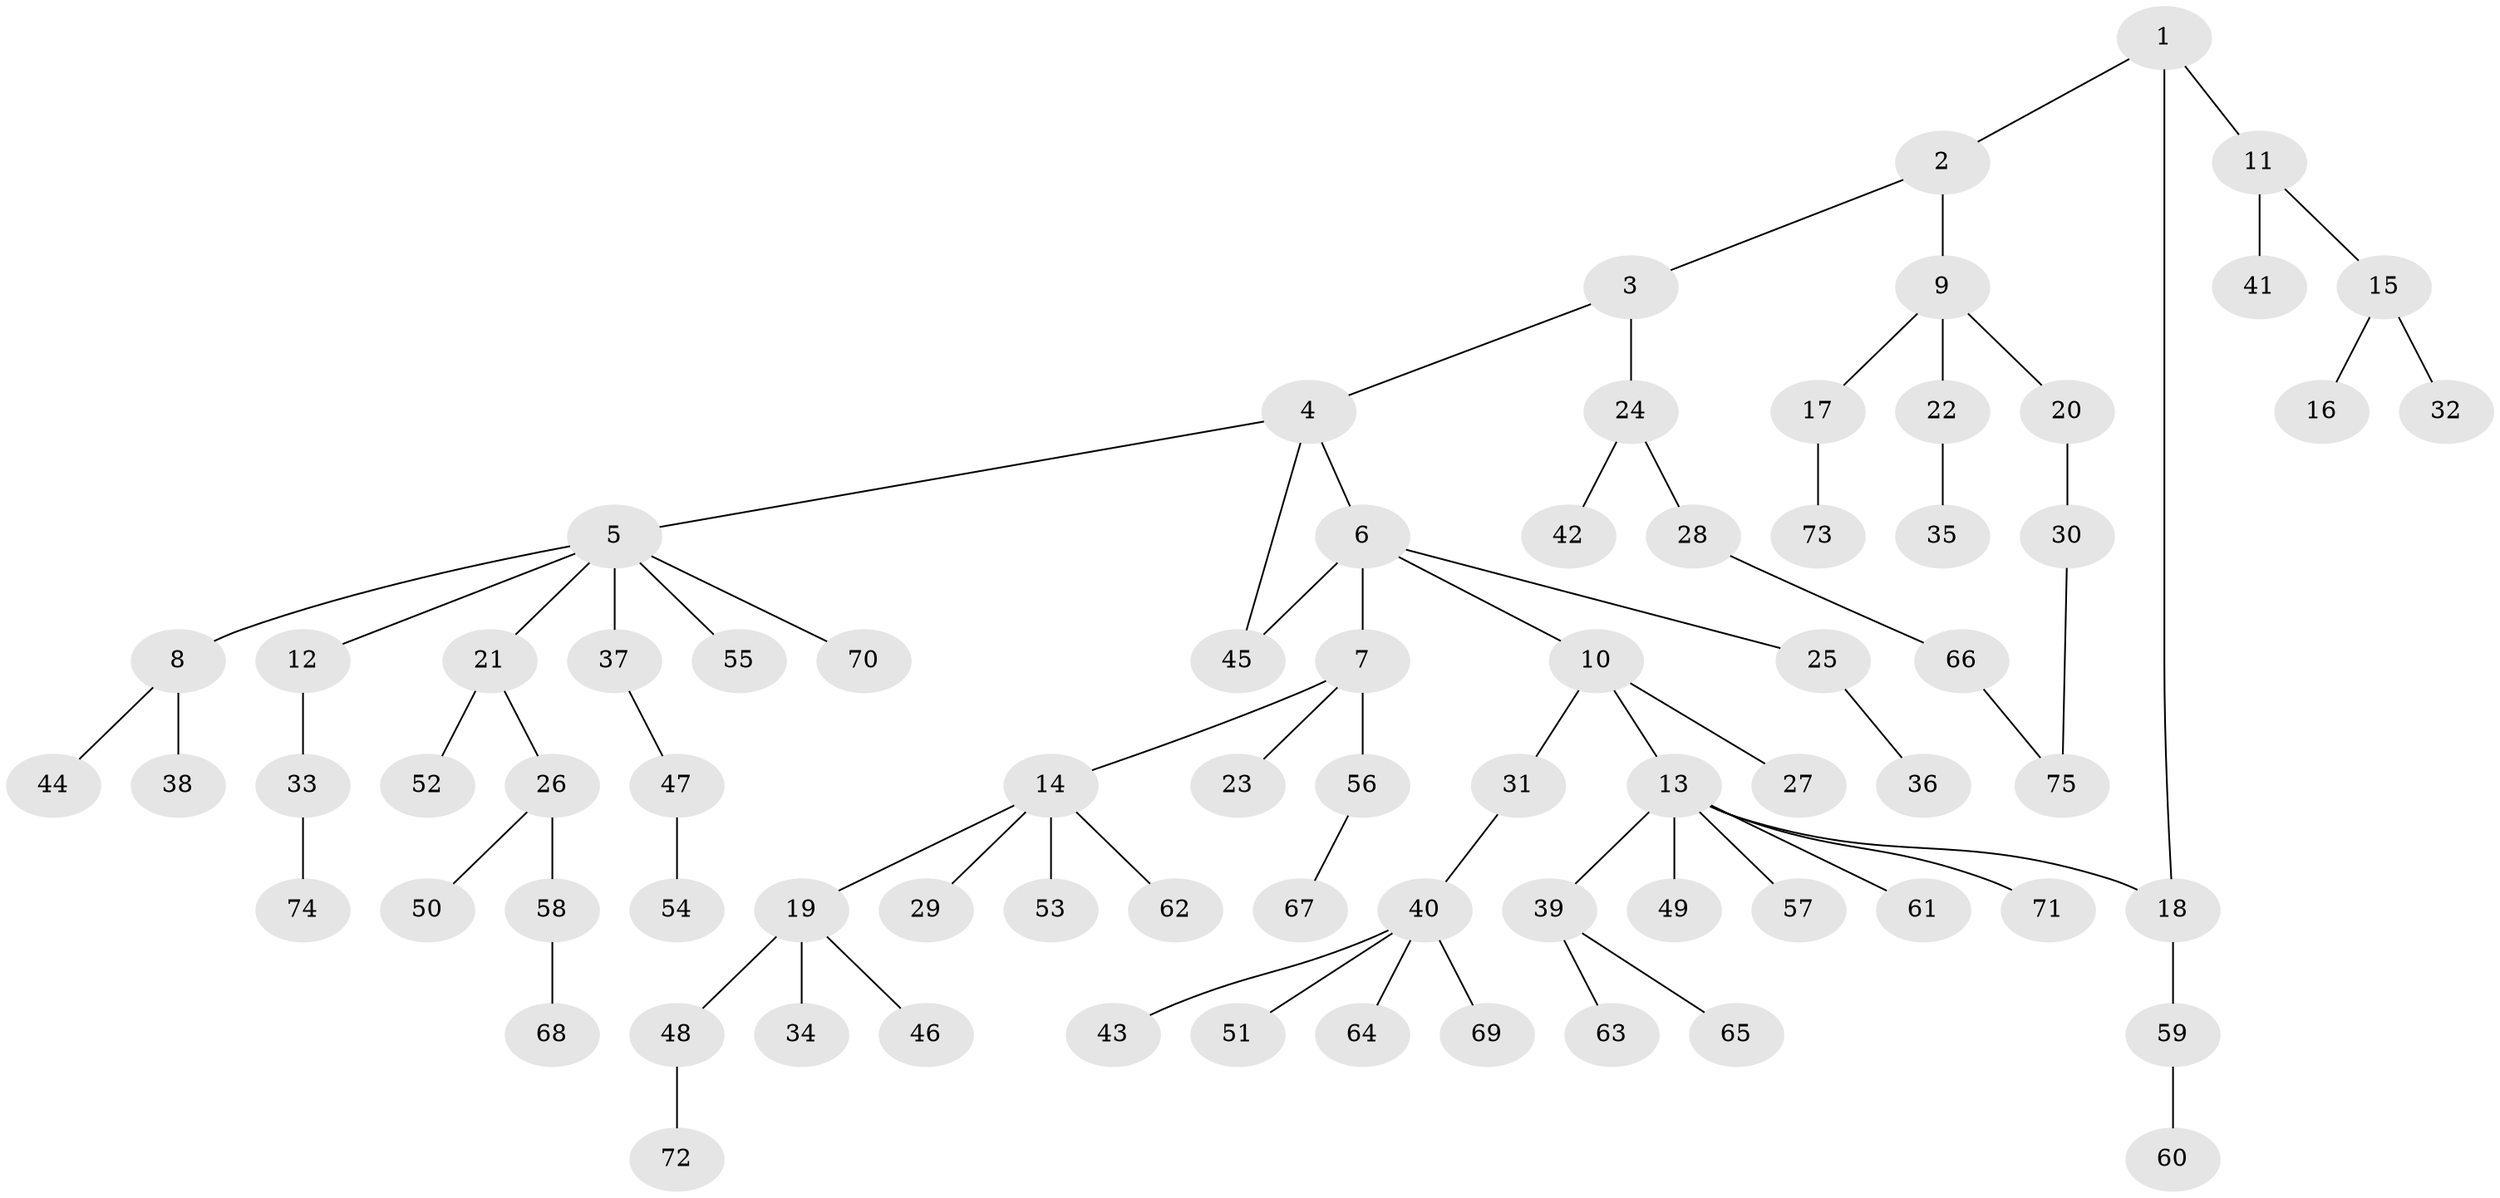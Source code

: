 // coarse degree distribution, {4: 0.12244897959183673, 6: 0.04081632653061224, 3: 0.02040816326530612, 2: 0.2653061224489796, 9: 0.02040816326530612, 1: 0.5306122448979592}
// Generated by graph-tools (version 1.1) at 2025/23/03/03/25 07:23:32]
// undirected, 75 vertices, 77 edges
graph export_dot {
graph [start="1"]
  node [color=gray90,style=filled];
  1;
  2;
  3;
  4;
  5;
  6;
  7;
  8;
  9;
  10;
  11;
  12;
  13;
  14;
  15;
  16;
  17;
  18;
  19;
  20;
  21;
  22;
  23;
  24;
  25;
  26;
  27;
  28;
  29;
  30;
  31;
  32;
  33;
  34;
  35;
  36;
  37;
  38;
  39;
  40;
  41;
  42;
  43;
  44;
  45;
  46;
  47;
  48;
  49;
  50;
  51;
  52;
  53;
  54;
  55;
  56;
  57;
  58;
  59;
  60;
  61;
  62;
  63;
  64;
  65;
  66;
  67;
  68;
  69;
  70;
  71;
  72;
  73;
  74;
  75;
  1 -- 2;
  1 -- 11;
  1 -- 18;
  2 -- 3;
  2 -- 9;
  3 -- 4;
  3 -- 24;
  4 -- 5;
  4 -- 6;
  4 -- 45;
  5 -- 8;
  5 -- 12;
  5 -- 21;
  5 -- 37;
  5 -- 55;
  5 -- 70;
  6 -- 7;
  6 -- 10;
  6 -- 25;
  6 -- 45;
  7 -- 14;
  7 -- 23;
  7 -- 56;
  8 -- 38;
  8 -- 44;
  9 -- 17;
  9 -- 20;
  9 -- 22;
  10 -- 13;
  10 -- 27;
  10 -- 31;
  11 -- 15;
  11 -- 41;
  12 -- 33;
  13 -- 18;
  13 -- 39;
  13 -- 49;
  13 -- 57;
  13 -- 61;
  13 -- 71;
  14 -- 19;
  14 -- 29;
  14 -- 53;
  14 -- 62;
  15 -- 16;
  15 -- 32;
  17 -- 73;
  18 -- 59;
  19 -- 34;
  19 -- 46;
  19 -- 48;
  20 -- 30;
  21 -- 26;
  21 -- 52;
  22 -- 35;
  24 -- 28;
  24 -- 42;
  25 -- 36;
  26 -- 50;
  26 -- 58;
  28 -- 66;
  30 -- 75;
  31 -- 40;
  33 -- 74;
  37 -- 47;
  39 -- 63;
  39 -- 65;
  40 -- 43;
  40 -- 51;
  40 -- 64;
  40 -- 69;
  47 -- 54;
  48 -- 72;
  56 -- 67;
  58 -- 68;
  59 -- 60;
  66 -- 75;
}
